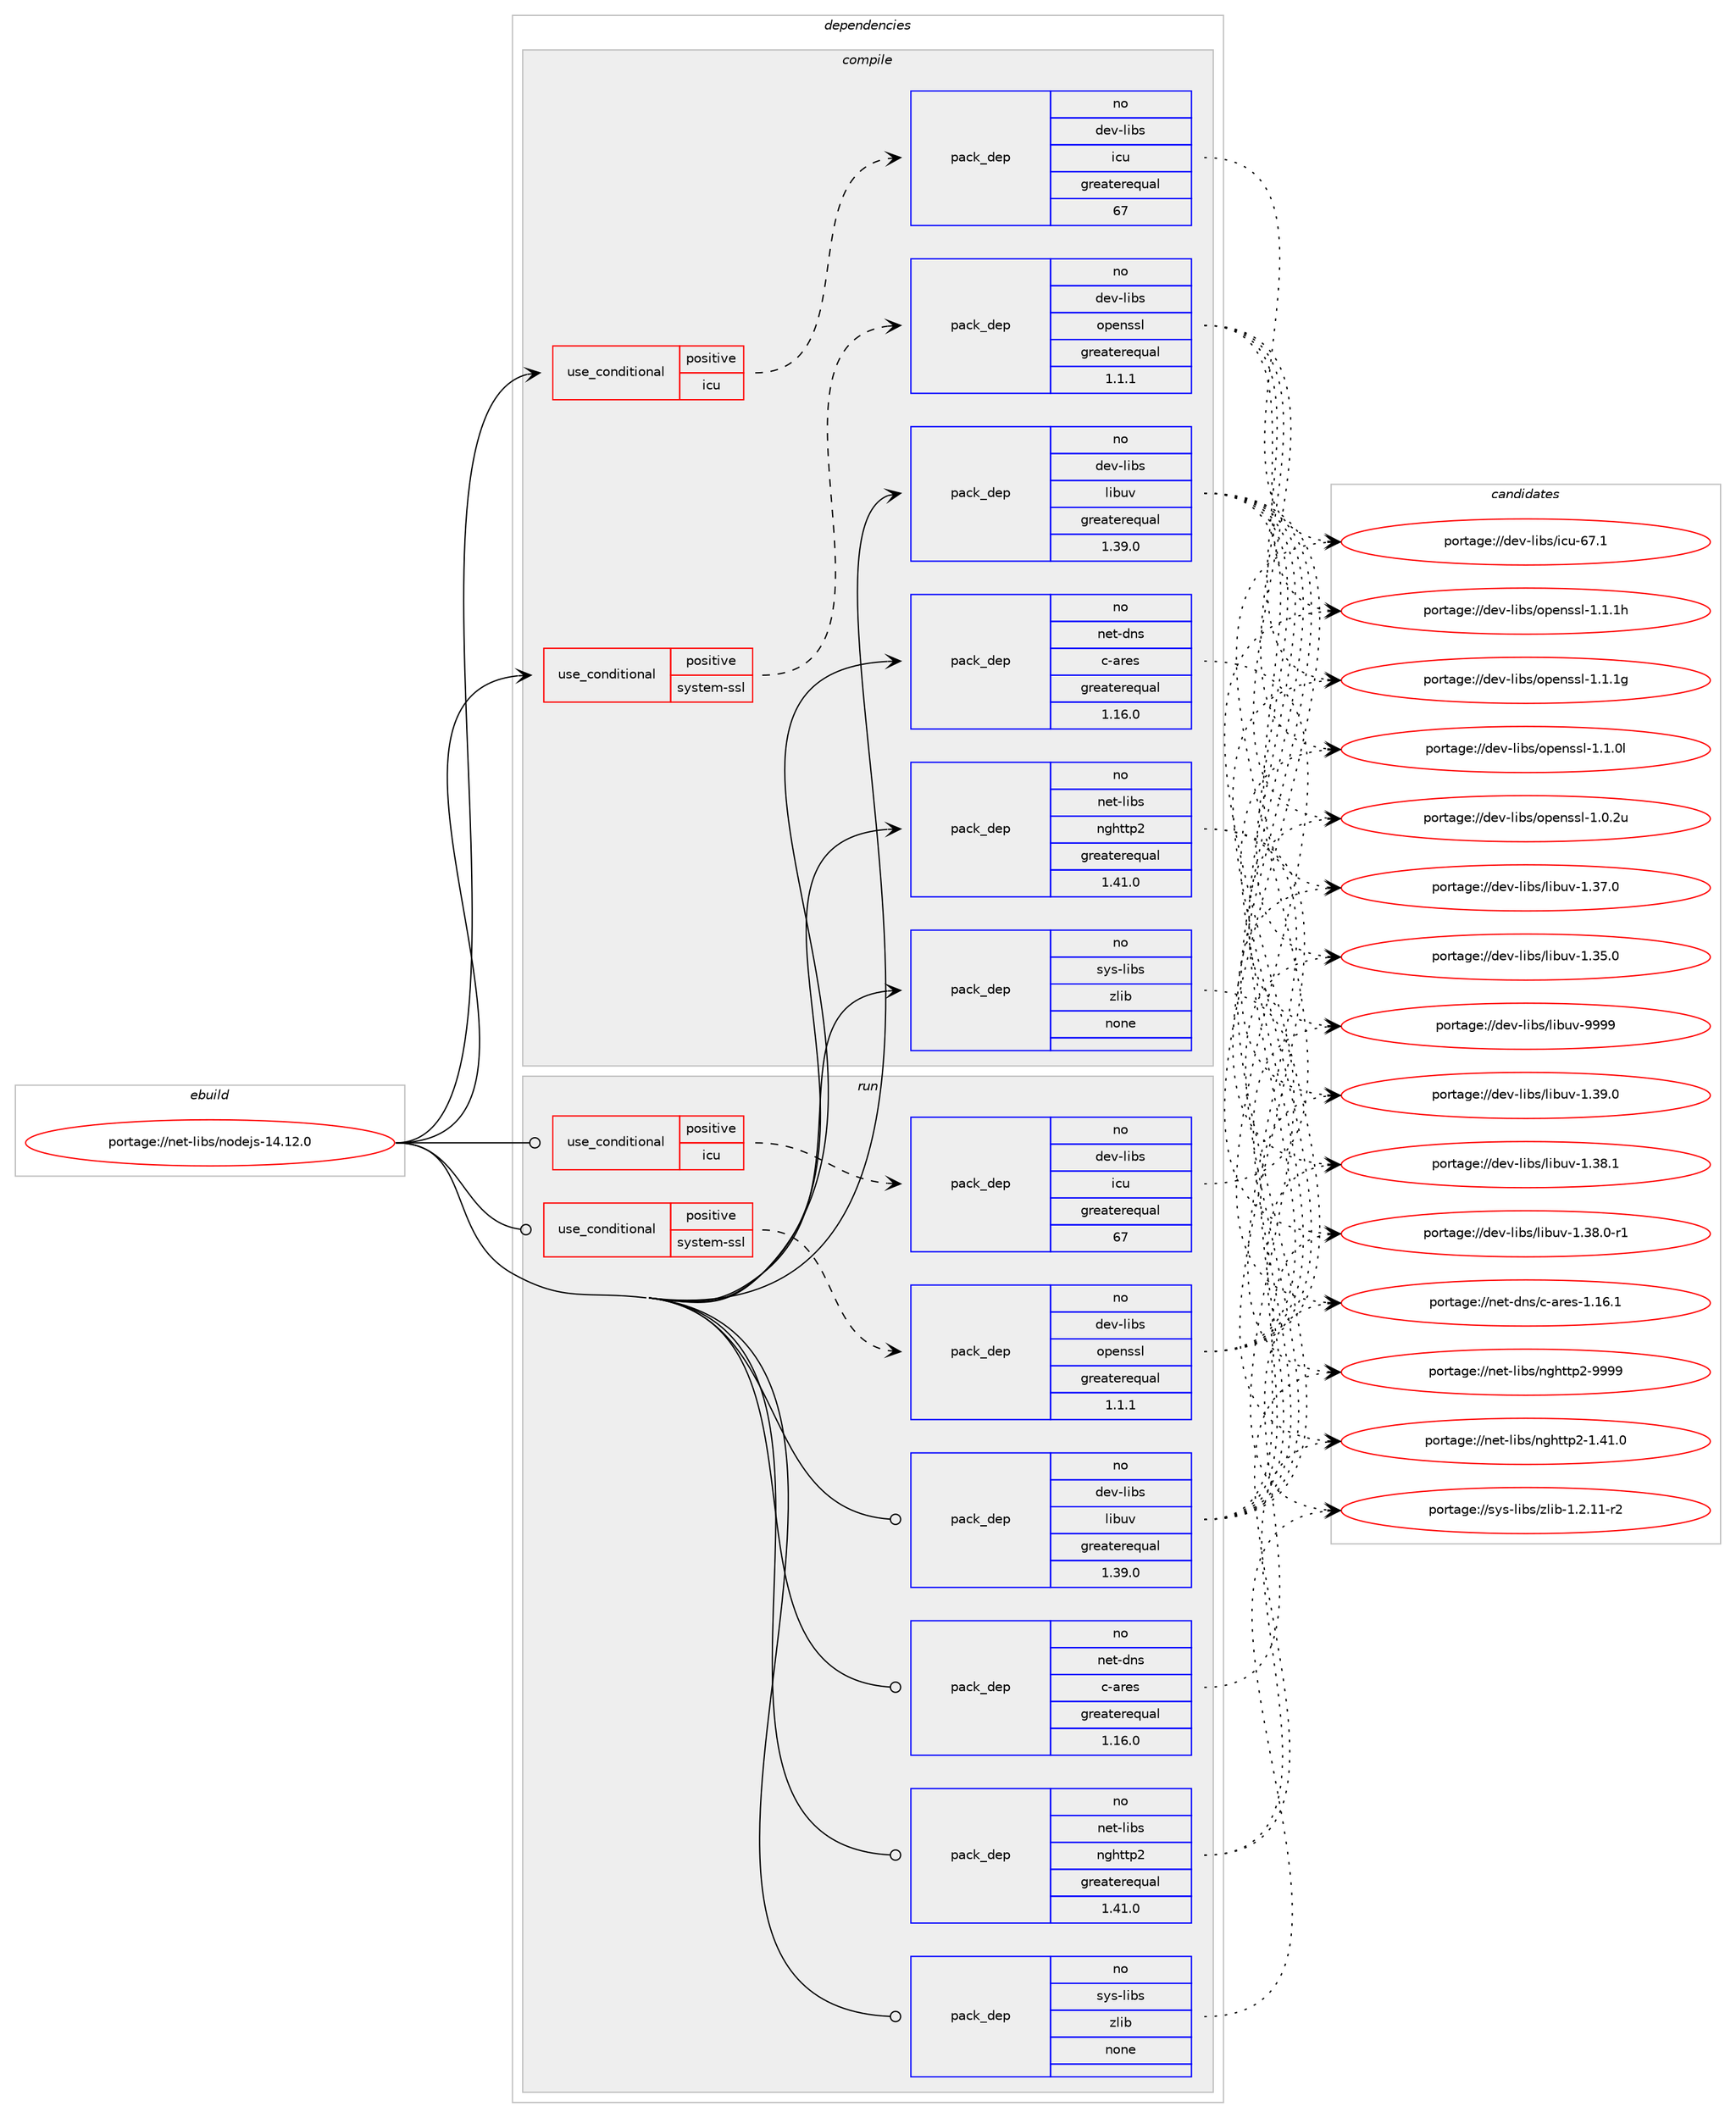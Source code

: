 digraph prolog {

# *************
# Graph options
# *************

newrank=true;
concentrate=true;
compound=true;
graph [rankdir=LR,fontname=Helvetica,fontsize=10,ranksep=1.5];#, ranksep=2.5, nodesep=0.2];
edge  [arrowhead=vee];
node  [fontname=Helvetica,fontsize=10];

# **********
# The ebuild
# **********

subgraph cluster_leftcol {
color=gray;
rank=same;
label=<<i>ebuild</i>>;
id [label="portage://net-libs/nodejs-14.12.0", color=red, width=4, href="../net-libs/nodejs-14.12.0.svg"];
}

# ****************
# The dependencies
# ****************

subgraph cluster_midcol {
color=gray;
label=<<i>dependencies</i>>;
subgraph cluster_compile {
fillcolor="#eeeeee";
style=filled;
label=<<i>compile</i>>;
subgraph cond596 {
dependency3831 [label=<<TABLE BORDER="0" CELLBORDER="1" CELLSPACING="0" CELLPADDING="4"><TR><TD ROWSPAN="3" CELLPADDING="10">use_conditional</TD></TR><TR><TD>positive</TD></TR><TR><TD>icu</TD></TR></TABLE>>, shape=none, color=red];
subgraph pack3185 {
dependency3832 [label=<<TABLE BORDER="0" CELLBORDER="1" CELLSPACING="0" CELLPADDING="4" WIDTH="220"><TR><TD ROWSPAN="6" CELLPADDING="30">pack_dep</TD></TR><TR><TD WIDTH="110">no</TD></TR><TR><TD>dev-libs</TD></TR><TR><TD>icu</TD></TR><TR><TD>greaterequal</TD></TR><TR><TD>67</TD></TR></TABLE>>, shape=none, color=blue];
}
dependency3831:e -> dependency3832:w [weight=20,style="dashed",arrowhead="vee"];
}
id:e -> dependency3831:w [weight=20,style="solid",arrowhead="vee"];
subgraph cond597 {
dependency3833 [label=<<TABLE BORDER="0" CELLBORDER="1" CELLSPACING="0" CELLPADDING="4"><TR><TD ROWSPAN="3" CELLPADDING="10">use_conditional</TD></TR><TR><TD>positive</TD></TR><TR><TD>system-ssl</TD></TR></TABLE>>, shape=none, color=red];
subgraph pack3186 {
dependency3834 [label=<<TABLE BORDER="0" CELLBORDER="1" CELLSPACING="0" CELLPADDING="4" WIDTH="220"><TR><TD ROWSPAN="6" CELLPADDING="30">pack_dep</TD></TR><TR><TD WIDTH="110">no</TD></TR><TR><TD>dev-libs</TD></TR><TR><TD>openssl</TD></TR><TR><TD>greaterequal</TD></TR><TR><TD>1.1.1</TD></TR></TABLE>>, shape=none, color=blue];
}
dependency3833:e -> dependency3834:w [weight=20,style="dashed",arrowhead="vee"];
}
id:e -> dependency3833:w [weight=20,style="solid",arrowhead="vee"];
subgraph pack3187 {
dependency3835 [label=<<TABLE BORDER="0" CELLBORDER="1" CELLSPACING="0" CELLPADDING="4" WIDTH="220"><TR><TD ROWSPAN="6" CELLPADDING="30">pack_dep</TD></TR><TR><TD WIDTH="110">no</TD></TR><TR><TD>dev-libs</TD></TR><TR><TD>libuv</TD></TR><TR><TD>greaterequal</TD></TR><TR><TD>1.39.0</TD></TR></TABLE>>, shape=none, color=blue];
}
id:e -> dependency3835:w [weight=20,style="solid",arrowhead="vee"];
subgraph pack3188 {
dependency3836 [label=<<TABLE BORDER="0" CELLBORDER="1" CELLSPACING="0" CELLPADDING="4" WIDTH="220"><TR><TD ROWSPAN="6" CELLPADDING="30">pack_dep</TD></TR><TR><TD WIDTH="110">no</TD></TR><TR><TD>net-dns</TD></TR><TR><TD>c-ares</TD></TR><TR><TD>greaterequal</TD></TR><TR><TD>1.16.0</TD></TR></TABLE>>, shape=none, color=blue];
}
id:e -> dependency3836:w [weight=20,style="solid",arrowhead="vee"];
subgraph pack3189 {
dependency3837 [label=<<TABLE BORDER="0" CELLBORDER="1" CELLSPACING="0" CELLPADDING="4" WIDTH="220"><TR><TD ROWSPAN="6" CELLPADDING="30">pack_dep</TD></TR><TR><TD WIDTH="110">no</TD></TR><TR><TD>net-libs</TD></TR><TR><TD>nghttp2</TD></TR><TR><TD>greaterequal</TD></TR><TR><TD>1.41.0</TD></TR></TABLE>>, shape=none, color=blue];
}
id:e -> dependency3837:w [weight=20,style="solid",arrowhead="vee"];
subgraph pack3190 {
dependency3838 [label=<<TABLE BORDER="0" CELLBORDER="1" CELLSPACING="0" CELLPADDING="4" WIDTH="220"><TR><TD ROWSPAN="6" CELLPADDING="30">pack_dep</TD></TR><TR><TD WIDTH="110">no</TD></TR><TR><TD>sys-libs</TD></TR><TR><TD>zlib</TD></TR><TR><TD>none</TD></TR><TR><TD></TD></TR></TABLE>>, shape=none, color=blue];
}
id:e -> dependency3838:w [weight=20,style="solid",arrowhead="vee"];
}
subgraph cluster_compileandrun {
fillcolor="#eeeeee";
style=filled;
label=<<i>compile and run</i>>;
}
subgraph cluster_run {
fillcolor="#eeeeee";
style=filled;
label=<<i>run</i>>;
subgraph cond598 {
dependency3839 [label=<<TABLE BORDER="0" CELLBORDER="1" CELLSPACING="0" CELLPADDING="4"><TR><TD ROWSPAN="3" CELLPADDING="10">use_conditional</TD></TR><TR><TD>positive</TD></TR><TR><TD>icu</TD></TR></TABLE>>, shape=none, color=red];
subgraph pack3191 {
dependency3840 [label=<<TABLE BORDER="0" CELLBORDER="1" CELLSPACING="0" CELLPADDING="4" WIDTH="220"><TR><TD ROWSPAN="6" CELLPADDING="30">pack_dep</TD></TR><TR><TD WIDTH="110">no</TD></TR><TR><TD>dev-libs</TD></TR><TR><TD>icu</TD></TR><TR><TD>greaterequal</TD></TR><TR><TD>67</TD></TR></TABLE>>, shape=none, color=blue];
}
dependency3839:e -> dependency3840:w [weight=20,style="dashed",arrowhead="vee"];
}
id:e -> dependency3839:w [weight=20,style="solid",arrowhead="odot"];
subgraph cond599 {
dependency3841 [label=<<TABLE BORDER="0" CELLBORDER="1" CELLSPACING="0" CELLPADDING="4"><TR><TD ROWSPAN="3" CELLPADDING="10">use_conditional</TD></TR><TR><TD>positive</TD></TR><TR><TD>system-ssl</TD></TR></TABLE>>, shape=none, color=red];
subgraph pack3192 {
dependency3842 [label=<<TABLE BORDER="0" CELLBORDER="1" CELLSPACING="0" CELLPADDING="4" WIDTH="220"><TR><TD ROWSPAN="6" CELLPADDING="30">pack_dep</TD></TR><TR><TD WIDTH="110">no</TD></TR><TR><TD>dev-libs</TD></TR><TR><TD>openssl</TD></TR><TR><TD>greaterequal</TD></TR><TR><TD>1.1.1</TD></TR></TABLE>>, shape=none, color=blue];
}
dependency3841:e -> dependency3842:w [weight=20,style="dashed",arrowhead="vee"];
}
id:e -> dependency3841:w [weight=20,style="solid",arrowhead="odot"];
subgraph pack3193 {
dependency3843 [label=<<TABLE BORDER="0" CELLBORDER="1" CELLSPACING="0" CELLPADDING="4" WIDTH="220"><TR><TD ROWSPAN="6" CELLPADDING="30">pack_dep</TD></TR><TR><TD WIDTH="110">no</TD></TR><TR><TD>dev-libs</TD></TR><TR><TD>libuv</TD></TR><TR><TD>greaterequal</TD></TR><TR><TD>1.39.0</TD></TR></TABLE>>, shape=none, color=blue];
}
id:e -> dependency3843:w [weight=20,style="solid",arrowhead="odot"];
subgraph pack3194 {
dependency3844 [label=<<TABLE BORDER="0" CELLBORDER="1" CELLSPACING="0" CELLPADDING="4" WIDTH="220"><TR><TD ROWSPAN="6" CELLPADDING="30">pack_dep</TD></TR><TR><TD WIDTH="110">no</TD></TR><TR><TD>net-dns</TD></TR><TR><TD>c-ares</TD></TR><TR><TD>greaterequal</TD></TR><TR><TD>1.16.0</TD></TR></TABLE>>, shape=none, color=blue];
}
id:e -> dependency3844:w [weight=20,style="solid",arrowhead="odot"];
subgraph pack3195 {
dependency3845 [label=<<TABLE BORDER="0" CELLBORDER="1" CELLSPACING="0" CELLPADDING="4" WIDTH="220"><TR><TD ROWSPAN="6" CELLPADDING="30">pack_dep</TD></TR><TR><TD WIDTH="110">no</TD></TR><TR><TD>net-libs</TD></TR><TR><TD>nghttp2</TD></TR><TR><TD>greaterequal</TD></TR><TR><TD>1.41.0</TD></TR></TABLE>>, shape=none, color=blue];
}
id:e -> dependency3845:w [weight=20,style="solid",arrowhead="odot"];
subgraph pack3196 {
dependency3846 [label=<<TABLE BORDER="0" CELLBORDER="1" CELLSPACING="0" CELLPADDING="4" WIDTH="220"><TR><TD ROWSPAN="6" CELLPADDING="30">pack_dep</TD></TR><TR><TD WIDTH="110">no</TD></TR><TR><TD>sys-libs</TD></TR><TR><TD>zlib</TD></TR><TR><TD>none</TD></TR><TR><TD></TD></TR></TABLE>>, shape=none, color=blue];
}
id:e -> dependency3846:w [weight=20,style="solid",arrowhead="odot"];
}
}

# **************
# The candidates
# **************

subgraph cluster_choices {
rank=same;
color=gray;
label=<<i>candidates</i>>;

subgraph choice3185 {
color=black;
nodesep=1;
choice100101118451081059811547105991174554554649 [label="portage://dev-libs/icu-67.1", color=red, width=4,href="../dev-libs/icu-67.1.svg"];
dependency3832:e -> choice100101118451081059811547105991174554554649:w [style=dotted,weight="100"];
}
subgraph choice3186 {
color=black;
nodesep=1;
choice100101118451081059811547111112101110115115108454946494649104 [label="portage://dev-libs/openssl-1.1.1h", color=red, width=4,href="../dev-libs/openssl-1.1.1h.svg"];
choice100101118451081059811547111112101110115115108454946494649103 [label="portage://dev-libs/openssl-1.1.1g", color=red, width=4,href="../dev-libs/openssl-1.1.1g.svg"];
choice100101118451081059811547111112101110115115108454946494648108 [label="portage://dev-libs/openssl-1.1.0l", color=red, width=4,href="../dev-libs/openssl-1.1.0l.svg"];
choice100101118451081059811547111112101110115115108454946484650117 [label="portage://dev-libs/openssl-1.0.2u", color=red, width=4,href="../dev-libs/openssl-1.0.2u.svg"];
dependency3834:e -> choice100101118451081059811547111112101110115115108454946494649104:w [style=dotted,weight="100"];
dependency3834:e -> choice100101118451081059811547111112101110115115108454946494649103:w [style=dotted,weight="100"];
dependency3834:e -> choice100101118451081059811547111112101110115115108454946494648108:w [style=dotted,weight="100"];
dependency3834:e -> choice100101118451081059811547111112101110115115108454946484650117:w [style=dotted,weight="100"];
}
subgraph choice3187 {
color=black;
nodesep=1;
choice100101118451081059811547108105981171184557575757 [label="portage://dev-libs/libuv-9999", color=red, width=4,href="../dev-libs/libuv-9999.svg"];
choice1001011184510810598115471081059811711845494651574648 [label="portage://dev-libs/libuv-1.39.0", color=red, width=4,href="../dev-libs/libuv-1.39.0.svg"];
choice1001011184510810598115471081059811711845494651564649 [label="portage://dev-libs/libuv-1.38.1", color=red, width=4,href="../dev-libs/libuv-1.38.1.svg"];
choice10010111845108105981154710810598117118454946515646484511449 [label="portage://dev-libs/libuv-1.38.0-r1", color=red, width=4,href="../dev-libs/libuv-1.38.0-r1.svg"];
choice1001011184510810598115471081059811711845494651554648 [label="portage://dev-libs/libuv-1.37.0", color=red, width=4,href="../dev-libs/libuv-1.37.0.svg"];
choice1001011184510810598115471081059811711845494651534648 [label="portage://dev-libs/libuv-1.35.0", color=red, width=4,href="../dev-libs/libuv-1.35.0.svg"];
dependency3835:e -> choice100101118451081059811547108105981171184557575757:w [style=dotted,weight="100"];
dependency3835:e -> choice1001011184510810598115471081059811711845494651574648:w [style=dotted,weight="100"];
dependency3835:e -> choice1001011184510810598115471081059811711845494651564649:w [style=dotted,weight="100"];
dependency3835:e -> choice10010111845108105981154710810598117118454946515646484511449:w [style=dotted,weight="100"];
dependency3835:e -> choice1001011184510810598115471081059811711845494651554648:w [style=dotted,weight="100"];
dependency3835:e -> choice1001011184510810598115471081059811711845494651534648:w [style=dotted,weight="100"];
}
subgraph choice3188 {
color=black;
nodesep=1;
choice110101116451001101154799459711410111545494649544649 [label="portage://net-dns/c-ares-1.16.1", color=red, width=4,href="../net-dns/c-ares-1.16.1.svg"];
dependency3836:e -> choice110101116451001101154799459711410111545494649544649:w [style=dotted,weight="100"];
}
subgraph choice3189 {
color=black;
nodesep=1;
choice110101116451081059811547110103104116116112504557575757 [label="portage://net-libs/nghttp2-9999", color=red, width=4,href="../net-libs/nghttp2-9999.svg"];
choice1101011164510810598115471101031041161161125045494652494648 [label="portage://net-libs/nghttp2-1.41.0", color=red, width=4,href="../net-libs/nghttp2-1.41.0.svg"];
dependency3837:e -> choice110101116451081059811547110103104116116112504557575757:w [style=dotted,weight="100"];
dependency3837:e -> choice1101011164510810598115471101031041161161125045494652494648:w [style=dotted,weight="100"];
}
subgraph choice3190 {
color=black;
nodesep=1;
choice11512111545108105981154712210810598454946504649494511450 [label="portage://sys-libs/zlib-1.2.11-r2", color=red, width=4,href="../sys-libs/zlib-1.2.11-r2.svg"];
dependency3838:e -> choice11512111545108105981154712210810598454946504649494511450:w [style=dotted,weight="100"];
}
subgraph choice3191 {
color=black;
nodesep=1;
choice100101118451081059811547105991174554554649 [label="portage://dev-libs/icu-67.1", color=red, width=4,href="../dev-libs/icu-67.1.svg"];
dependency3840:e -> choice100101118451081059811547105991174554554649:w [style=dotted,weight="100"];
}
subgraph choice3192 {
color=black;
nodesep=1;
choice100101118451081059811547111112101110115115108454946494649104 [label="portage://dev-libs/openssl-1.1.1h", color=red, width=4,href="../dev-libs/openssl-1.1.1h.svg"];
choice100101118451081059811547111112101110115115108454946494649103 [label="portage://dev-libs/openssl-1.1.1g", color=red, width=4,href="../dev-libs/openssl-1.1.1g.svg"];
choice100101118451081059811547111112101110115115108454946494648108 [label="portage://dev-libs/openssl-1.1.0l", color=red, width=4,href="../dev-libs/openssl-1.1.0l.svg"];
choice100101118451081059811547111112101110115115108454946484650117 [label="portage://dev-libs/openssl-1.0.2u", color=red, width=4,href="../dev-libs/openssl-1.0.2u.svg"];
dependency3842:e -> choice100101118451081059811547111112101110115115108454946494649104:w [style=dotted,weight="100"];
dependency3842:e -> choice100101118451081059811547111112101110115115108454946494649103:w [style=dotted,weight="100"];
dependency3842:e -> choice100101118451081059811547111112101110115115108454946494648108:w [style=dotted,weight="100"];
dependency3842:e -> choice100101118451081059811547111112101110115115108454946484650117:w [style=dotted,weight="100"];
}
subgraph choice3193 {
color=black;
nodesep=1;
choice100101118451081059811547108105981171184557575757 [label="portage://dev-libs/libuv-9999", color=red, width=4,href="../dev-libs/libuv-9999.svg"];
choice1001011184510810598115471081059811711845494651574648 [label="portage://dev-libs/libuv-1.39.0", color=red, width=4,href="../dev-libs/libuv-1.39.0.svg"];
choice1001011184510810598115471081059811711845494651564649 [label="portage://dev-libs/libuv-1.38.1", color=red, width=4,href="../dev-libs/libuv-1.38.1.svg"];
choice10010111845108105981154710810598117118454946515646484511449 [label="portage://dev-libs/libuv-1.38.0-r1", color=red, width=4,href="../dev-libs/libuv-1.38.0-r1.svg"];
choice1001011184510810598115471081059811711845494651554648 [label="portage://dev-libs/libuv-1.37.0", color=red, width=4,href="../dev-libs/libuv-1.37.0.svg"];
choice1001011184510810598115471081059811711845494651534648 [label="portage://dev-libs/libuv-1.35.0", color=red, width=4,href="../dev-libs/libuv-1.35.0.svg"];
dependency3843:e -> choice100101118451081059811547108105981171184557575757:w [style=dotted,weight="100"];
dependency3843:e -> choice1001011184510810598115471081059811711845494651574648:w [style=dotted,weight="100"];
dependency3843:e -> choice1001011184510810598115471081059811711845494651564649:w [style=dotted,weight="100"];
dependency3843:e -> choice10010111845108105981154710810598117118454946515646484511449:w [style=dotted,weight="100"];
dependency3843:e -> choice1001011184510810598115471081059811711845494651554648:w [style=dotted,weight="100"];
dependency3843:e -> choice1001011184510810598115471081059811711845494651534648:w [style=dotted,weight="100"];
}
subgraph choice3194 {
color=black;
nodesep=1;
choice110101116451001101154799459711410111545494649544649 [label="portage://net-dns/c-ares-1.16.1", color=red, width=4,href="../net-dns/c-ares-1.16.1.svg"];
dependency3844:e -> choice110101116451001101154799459711410111545494649544649:w [style=dotted,weight="100"];
}
subgraph choice3195 {
color=black;
nodesep=1;
choice110101116451081059811547110103104116116112504557575757 [label="portage://net-libs/nghttp2-9999", color=red, width=4,href="../net-libs/nghttp2-9999.svg"];
choice1101011164510810598115471101031041161161125045494652494648 [label="portage://net-libs/nghttp2-1.41.0", color=red, width=4,href="../net-libs/nghttp2-1.41.0.svg"];
dependency3845:e -> choice110101116451081059811547110103104116116112504557575757:w [style=dotted,weight="100"];
dependency3845:e -> choice1101011164510810598115471101031041161161125045494652494648:w [style=dotted,weight="100"];
}
subgraph choice3196 {
color=black;
nodesep=1;
choice11512111545108105981154712210810598454946504649494511450 [label="portage://sys-libs/zlib-1.2.11-r2", color=red, width=4,href="../sys-libs/zlib-1.2.11-r2.svg"];
dependency3846:e -> choice11512111545108105981154712210810598454946504649494511450:w [style=dotted,weight="100"];
}
}

}

